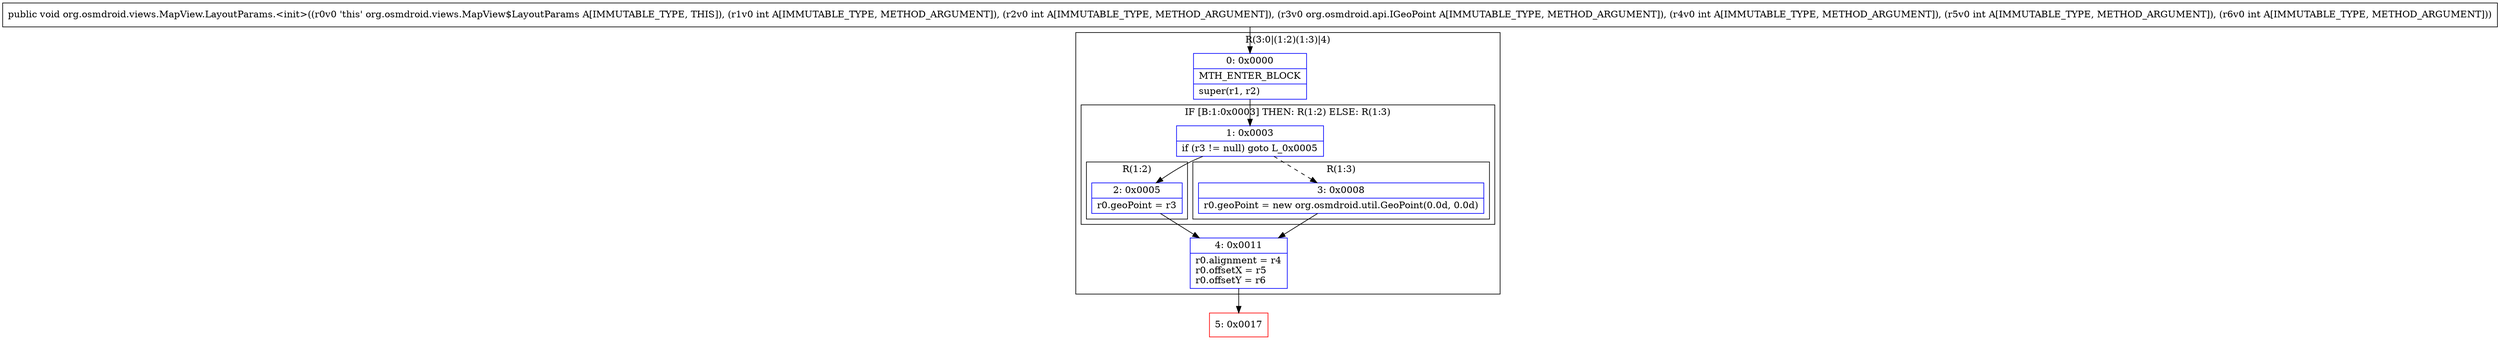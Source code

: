 digraph "CFG fororg.osmdroid.views.MapView.LayoutParams.\<init\>(IILorg\/osmdroid\/api\/IGeoPoint;III)V" {
subgraph cluster_Region_873625791 {
label = "R(3:0|(1:2)(1:3)|4)";
node [shape=record,color=blue];
Node_0 [shape=record,label="{0\:\ 0x0000|MTH_ENTER_BLOCK\l|super(r1, r2)\l}"];
subgraph cluster_IfRegion_1515721968 {
label = "IF [B:1:0x0003] THEN: R(1:2) ELSE: R(1:3)";
node [shape=record,color=blue];
Node_1 [shape=record,label="{1\:\ 0x0003|if (r3 != null) goto L_0x0005\l}"];
subgraph cluster_Region_955155097 {
label = "R(1:2)";
node [shape=record,color=blue];
Node_2 [shape=record,label="{2\:\ 0x0005|r0.geoPoint = r3\l}"];
}
subgraph cluster_Region_1520406054 {
label = "R(1:3)";
node [shape=record,color=blue];
Node_3 [shape=record,label="{3\:\ 0x0008|r0.geoPoint = new org.osmdroid.util.GeoPoint(0.0d, 0.0d)\l}"];
}
}
Node_4 [shape=record,label="{4\:\ 0x0011|r0.alignment = r4\lr0.offsetX = r5\lr0.offsetY = r6\l}"];
}
Node_5 [shape=record,color=red,label="{5\:\ 0x0017}"];
MethodNode[shape=record,label="{public void org.osmdroid.views.MapView.LayoutParams.\<init\>((r0v0 'this' org.osmdroid.views.MapView$LayoutParams A[IMMUTABLE_TYPE, THIS]), (r1v0 int A[IMMUTABLE_TYPE, METHOD_ARGUMENT]), (r2v0 int A[IMMUTABLE_TYPE, METHOD_ARGUMENT]), (r3v0 org.osmdroid.api.IGeoPoint A[IMMUTABLE_TYPE, METHOD_ARGUMENT]), (r4v0 int A[IMMUTABLE_TYPE, METHOD_ARGUMENT]), (r5v0 int A[IMMUTABLE_TYPE, METHOD_ARGUMENT]), (r6v0 int A[IMMUTABLE_TYPE, METHOD_ARGUMENT])) }"];
MethodNode -> Node_0;
Node_0 -> Node_1;
Node_1 -> Node_2;
Node_1 -> Node_3[style=dashed];
Node_2 -> Node_4;
Node_3 -> Node_4;
Node_4 -> Node_5;
}

